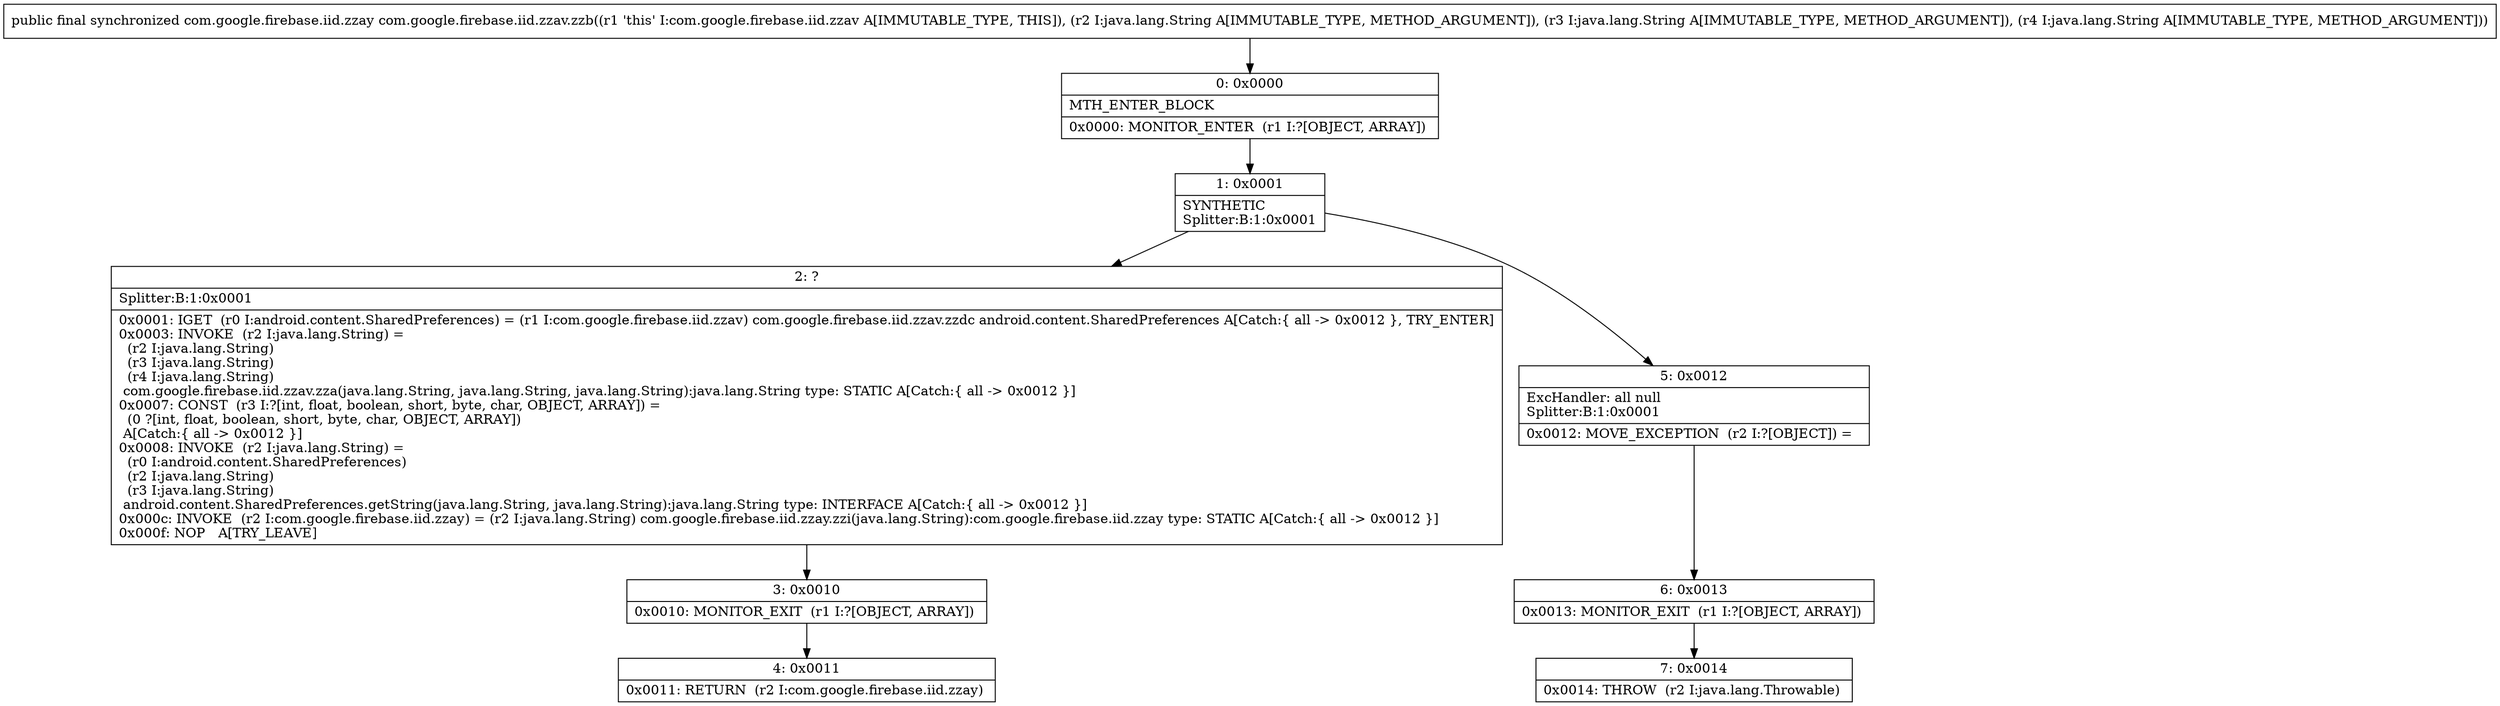 digraph "CFG forcom.google.firebase.iid.zzav.zzb(Ljava\/lang\/String;Ljava\/lang\/String;Ljava\/lang\/String;)Lcom\/google\/firebase\/iid\/zzay;" {
Node_0 [shape=record,label="{0\:\ 0x0000|MTH_ENTER_BLOCK\l|0x0000: MONITOR_ENTER  (r1 I:?[OBJECT, ARRAY]) \l}"];
Node_1 [shape=record,label="{1\:\ 0x0001|SYNTHETIC\lSplitter:B:1:0x0001\l}"];
Node_2 [shape=record,label="{2\:\ ?|Splitter:B:1:0x0001\l|0x0001: IGET  (r0 I:android.content.SharedPreferences) = (r1 I:com.google.firebase.iid.zzav) com.google.firebase.iid.zzav.zzdc android.content.SharedPreferences A[Catch:\{ all \-\> 0x0012 \}, TRY_ENTER]\l0x0003: INVOKE  (r2 I:java.lang.String) = \l  (r2 I:java.lang.String)\l  (r3 I:java.lang.String)\l  (r4 I:java.lang.String)\l com.google.firebase.iid.zzav.zza(java.lang.String, java.lang.String, java.lang.String):java.lang.String type: STATIC A[Catch:\{ all \-\> 0x0012 \}]\l0x0007: CONST  (r3 I:?[int, float, boolean, short, byte, char, OBJECT, ARRAY]) = \l  (0 ?[int, float, boolean, short, byte, char, OBJECT, ARRAY])\l A[Catch:\{ all \-\> 0x0012 \}]\l0x0008: INVOKE  (r2 I:java.lang.String) = \l  (r0 I:android.content.SharedPreferences)\l  (r2 I:java.lang.String)\l  (r3 I:java.lang.String)\l android.content.SharedPreferences.getString(java.lang.String, java.lang.String):java.lang.String type: INTERFACE A[Catch:\{ all \-\> 0x0012 \}]\l0x000c: INVOKE  (r2 I:com.google.firebase.iid.zzay) = (r2 I:java.lang.String) com.google.firebase.iid.zzay.zzi(java.lang.String):com.google.firebase.iid.zzay type: STATIC A[Catch:\{ all \-\> 0x0012 \}]\l0x000f: NOP   A[TRY_LEAVE]\l}"];
Node_3 [shape=record,label="{3\:\ 0x0010|0x0010: MONITOR_EXIT  (r1 I:?[OBJECT, ARRAY]) \l}"];
Node_4 [shape=record,label="{4\:\ 0x0011|0x0011: RETURN  (r2 I:com.google.firebase.iid.zzay) \l}"];
Node_5 [shape=record,label="{5\:\ 0x0012|ExcHandler: all null\lSplitter:B:1:0x0001\l|0x0012: MOVE_EXCEPTION  (r2 I:?[OBJECT]) =  \l}"];
Node_6 [shape=record,label="{6\:\ 0x0013|0x0013: MONITOR_EXIT  (r1 I:?[OBJECT, ARRAY]) \l}"];
Node_7 [shape=record,label="{7\:\ 0x0014|0x0014: THROW  (r2 I:java.lang.Throwable) \l}"];
MethodNode[shape=record,label="{public final synchronized com.google.firebase.iid.zzay com.google.firebase.iid.zzav.zzb((r1 'this' I:com.google.firebase.iid.zzav A[IMMUTABLE_TYPE, THIS]), (r2 I:java.lang.String A[IMMUTABLE_TYPE, METHOD_ARGUMENT]), (r3 I:java.lang.String A[IMMUTABLE_TYPE, METHOD_ARGUMENT]), (r4 I:java.lang.String A[IMMUTABLE_TYPE, METHOD_ARGUMENT])) }"];
MethodNode -> Node_0;
Node_0 -> Node_1;
Node_1 -> Node_2;
Node_1 -> Node_5;
Node_2 -> Node_3;
Node_3 -> Node_4;
Node_5 -> Node_6;
Node_6 -> Node_7;
}

